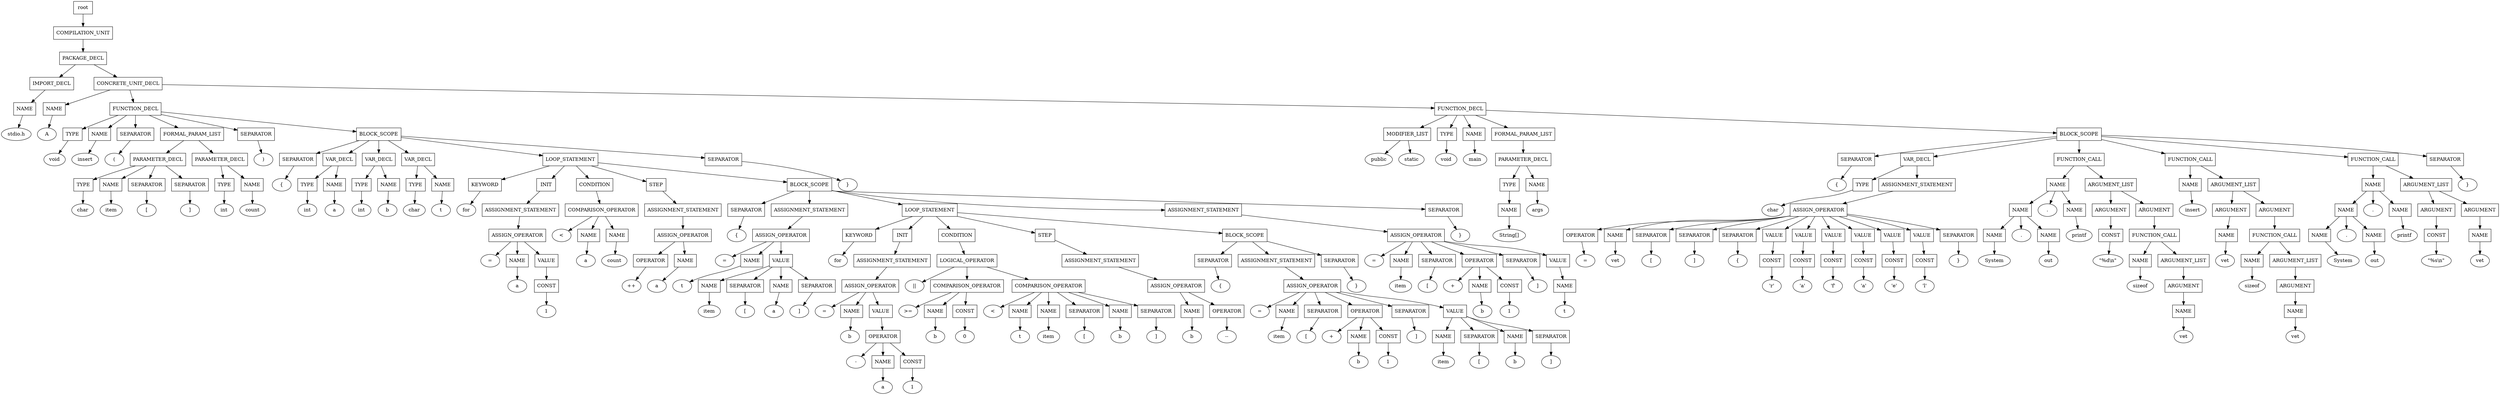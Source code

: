 digraph G {
	splines="TRUE";
	n_0 [label="root", shape="rectangle"]
	n_0 -> n_1
	n_1 [label="COMPILATION_UNIT", shape="rectangle"]
	n_1 -> n_2
	n_2 [label="PACKAGE_DECL", shape="rectangle"]
	n_2 -> n_3
	n_3 [label="IMPORT_DECL", shape="rectangle"]
	n_3 -> n_5
	n_5 [label="NAME", shape="rectangle"]
	n_5 -> n_9
	n_9 [label="stdio.h", shape="ellipse"]
	n_2 -> n_4
	n_4 [label="CONCRETE_UNIT_DECL", shape="rectangle"]
	n_4 -> n_6
	n_6 [label="NAME", shape="rectangle"]
	n_6 -> n_10
	n_10 [label="A", shape="ellipse"]
	n_4 -> n_7
	n_7 [label="FUNCTION_DECL", shape="rectangle"]
	n_7 -> n_11
	n_11 [label="TYPE", shape="rectangle"]
	n_11 -> n_22
	n_22 [label="void", shape="ellipse"]
	n_7 -> n_12
	n_12 [label="NAME", shape="rectangle"]
	n_12 -> n_23
	n_23 [label="insert", shape="ellipse"]
	n_7 -> n_13
	n_13 [label="SEPARATOR", shape="rectangle"]
	n_13 -> n_24
	n_24 [label="(", shape="ellipse"]
	n_7 -> n_14
	n_14 [label="FORMAL_PARAM_LIST", shape="rectangle"]
	n_14 -> n_25
	n_25 [label="PARAMETER_DECL", shape="rectangle"]
	n_25 -> n_45
	n_45 [label="TYPE", shape="rectangle"]
	n_45 -> n_76
	n_76 [label="char", shape="ellipse"]
	n_25 -> n_46
	n_46 [label="NAME", shape="rectangle"]
	n_46 -> n_77
	n_77 [label="item", shape="ellipse"]
	n_25 -> n_47
	n_47 [label="SEPARATOR", shape="rectangle"]
	n_47 -> n_78
	n_78 [label="[", shape="ellipse"]
	n_25 -> n_48
	n_48 [label="SEPARATOR", shape="rectangle"]
	n_48 -> n_79
	n_79 [label="]", shape="ellipse"]
	n_14 -> n_26
	n_26 [label="PARAMETER_DECL", shape="rectangle"]
	n_26 -> n_49
	n_49 [label="TYPE", shape="rectangle"]
	n_49 -> n_80
	n_80 [label="int", shape="ellipse"]
	n_26 -> n_50
	n_50 [label="NAME", shape="rectangle"]
	n_50 -> n_81
	n_81 [label="count", shape="ellipse"]
	n_7 -> n_15
	n_15 [label="SEPARATOR", shape="rectangle"]
	n_15 -> n_27
	n_27 [label=")", shape="ellipse"]
	n_7 -> n_16
	n_16 [label="BLOCK_SCOPE", shape="rectangle"]
	n_16 -> n_28
	n_28 [label="SEPARATOR", shape="rectangle"]
	n_28 -> n_51
	n_51 [label="{", shape="ellipse"]
	n_16 -> n_29
	n_29 [label="VAR_DECL", shape="rectangle"]
	n_29 -> n_52
	n_52 [label="TYPE", shape="rectangle"]
	n_52 -> n_82
	n_82 [label="int", shape="ellipse"]
	n_29 -> n_53
	n_53 [label="NAME", shape="rectangle"]
	n_53 -> n_83
	n_83 [label="a", shape="ellipse"]
	n_16 -> n_30
	n_30 [label="VAR_DECL", shape="rectangle"]
	n_30 -> n_54
	n_54 [label="TYPE", shape="rectangle"]
	n_54 -> n_84
	n_84 [label="int", shape="ellipse"]
	n_30 -> n_55
	n_55 [label="NAME", shape="rectangle"]
	n_55 -> n_85
	n_85 [label="b", shape="ellipse"]
	n_16 -> n_31
	n_31 [label="VAR_DECL", shape="rectangle"]
	n_31 -> n_56
	n_56 [label="TYPE", shape="rectangle"]
	n_56 -> n_86
	n_86 [label="char", shape="ellipse"]
	n_31 -> n_57
	n_57 [label="NAME", shape="rectangle"]
	n_57 -> n_87
	n_87 [label="t", shape="ellipse"]
	n_16 -> n_32
	n_32 [label="LOOP_STATEMENT", shape="rectangle"]
	n_32 -> n_58
	n_58 [label="KEYWORD", shape="rectangle"]
	n_58 -> n_88
	n_88 [label="for", shape="ellipse"]
	n_32 -> n_59
	n_59 [label="INIT", shape="rectangle"]
	n_59 -> n_89
	n_89 [label="ASSIGNMENT_STATEMENT", shape="rectangle"]
	n_89 -> n_114
	n_114 [label="ASSIGN_OPERATOR", shape="rectangle"]
	n_114 -> n_155
	n_155 [label="=", shape="ellipse"]
	n_114 -> n_156
	n_156 [label="NAME", shape="rectangle"]
	n_156 -> n_202
	n_202 [label="a", shape="ellipse"]
	n_114 -> n_157
	n_157 [label="VALUE", shape="rectangle"]
	n_157 -> n_203
	n_203 [label="CONST", shape="rectangle"]
	n_203 -> n_236
	n_236 [label="1", shape="ellipse"]
	n_32 -> n_60
	n_60 [label="CONDITION", shape="rectangle"]
	n_60 -> n_90
	n_90 [label="COMPARISON_OPERATOR", shape="rectangle"]
	n_90 -> n_115
	n_115 [label="&#60;", shape="ellipse"]
	n_90 -> n_116
	n_116 [label="NAME", shape="rectangle"]
	n_116 -> n_158
	n_158 [label="a", shape="ellipse"]
	n_90 -> n_117
	n_117 [label="NAME", shape="rectangle"]
	n_117 -> n_159
	n_159 [label="count", shape="ellipse"]
	n_32 -> n_61
	n_61 [label="STEP", shape="rectangle"]
	n_61 -> n_91
	n_91 [label="ASSIGNMENT_STATEMENT", shape="rectangle"]
	n_91 -> n_118
	n_118 [label="ASSIGN_OPERATOR", shape="rectangle"]
	n_118 -> n_160
	n_160 [label="OPERATOR", shape="rectangle"]
	n_160 -> n_204
	n_204 [label="++", shape="ellipse"]
	n_118 -> n_161
	n_161 [label="NAME", shape="rectangle"]
	n_161 -> n_205
	n_205 [label="a", shape="ellipse"]
	n_32 -> n_62
	n_62 [label="BLOCK_SCOPE", shape="rectangle"]
	n_62 -> n_92
	n_92 [label="SEPARATOR", shape="rectangle"]
	n_92 -> n_119
	n_119 [label="{", shape="ellipse"]
	n_62 -> n_93
	n_93 [label="ASSIGNMENT_STATEMENT", shape="rectangle"]
	n_93 -> n_120
	n_120 [label="ASSIGN_OPERATOR", shape="rectangle"]
	n_120 -> n_162
	n_162 [label="=", shape="ellipse"]
	n_120 -> n_163
	n_163 [label="NAME", shape="rectangle"]
	n_163 -> n_206
	n_206 [label="t", shape="ellipse"]
	n_120 -> n_164
	n_164 [label="VALUE", shape="rectangle"]
	n_164 -> n_207
	n_207 [label="NAME", shape="rectangle"]
	n_207 -> n_237
	n_237 [label="item", shape="ellipse"]
	n_164 -> n_208
	n_208 [label="SEPARATOR", shape="rectangle"]
	n_208 -> n_238
	n_238 [label="[", shape="ellipse"]
	n_164 -> n_209
	n_209 [label="NAME", shape="rectangle"]
	n_209 -> n_239
	n_239 [label="a", shape="ellipse"]
	n_164 -> n_210
	n_210 [label="SEPARATOR", shape="rectangle"]
	n_210 -> n_240
	n_240 [label="]", shape="ellipse"]
	n_62 -> n_94
	n_94 [label="LOOP_STATEMENT", shape="rectangle"]
	n_94 -> n_121
	n_121 [label="KEYWORD", shape="rectangle"]
	n_121 -> n_165
	n_165 [label="for", shape="ellipse"]
	n_94 -> n_122
	n_122 [label="INIT", shape="rectangle"]
	n_122 -> n_166
	n_166 [label="ASSIGNMENT_STATEMENT", shape="rectangle"]
	n_166 -> n_211
	n_211 [label="ASSIGN_OPERATOR", shape="rectangle"]
	n_211 -> n_241
	n_241 [label="=", shape="ellipse"]
	n_211 -> n_242
	n_242 [label="NAME", shape="rectangle"]
	n_242 -> n_266
	n_266 [label="b", shape="ellipse"]
	n_211 -> n_243
	n_243 [label="VALUE", shape="rectangle"]
	n_243 -> n_267
	n_267 [label="OPERATOR", shape="rectangle"]
	n_267 -> n_289
	n_289 [label="-", shape="ellipse"]
	n_267 -> n_290
	n_290 [label="NAME", shape="rectangle"]
	n_290 -> n_298
	n_298 [label="a", shape="ellipse"]
	n_267 -> n_291
	n_291 [label="CONST", shape="rectangle"]
	n_291 -> n_299
	n_299 [label="1", shape="ellipse"]
	n_94 -> n_123
	n_123 [label="CONDITION", shape="rectangle"]
	n_123 -> n_167
	n_167 [label="LOGICAL_OPERATOR", shape="rectangle"]
	n_167 -> n_212
	n_212 [label="||", shape="ellipse"]
	n_167 -> n_213
	n_213 [label="COMPARISON_OPERATOR", shape="rectangle"]
	n_213 -> n_244
	n_244 [label=">=", shape="ellipse"]
	n_213 -> n_245
	n_245 [label="NAME", shape="rectangle"]
	n_245 -> n_268
	n_268 [label="b", shape="ellipse"]
	n_213 -> n_246
	n_246 [label="CONST", shape="rectangle"]
	n_246 -> n_269
	n_269 [label="0", shape="ellipse"]
	n_167 -> n_214
	n_214 [label="COMPARISON_OPERATOR", shape="rectangle"]
	n_214 -> n_247
	n_247 [label="&#60;", shape="ellipse"]
	n_214 -> n_248
	n_248 [label="NAME", shape="rectangle"]
	n_248 -> n_270
	n_270 [label="t", shape="ellipse"]
	n_214 -> n_249
	n_249 [label="NAME", shape="rectangle"]
	n_249 -> n_271
	n_271 [label="item", shape="ellipse"]
	n_214 -> n_250
	n_250 [label="SEPARATOR", shape="rectangle"]
	n_250 -> n_272
	n_272 [label="[", shape="ellipse"]
	n_214 -> n_251
	n_251 [label="NAME", shape="rectangle"]
	n_251 -> n_273
	n_273 [label="b", shape="ellipse"]
	n_214 -> n_252
	n_252 [label="SEPARATOR", shape="rectangle"]
	n_252 -> n_274
	n_274 [label="]", shape="ellipse"]
	n_94 -> n_124
	n_124 [label="STEP", shape="rectangle"]
	n_124 -> n_168
	n_168 [label="ASSIGNMENT_STATEMENT", shape="rectangle"]
	n_168 -> n_215
	n_215 [label="ASSIGN_OPERATOR", shape="rectangle"]
	n_215 -> n_253
	n_253 [label="NAME", shape="rectangle"]
	n_253 -> n_275
	n_275 [label="b", shape="ellipse"]
	n_215 -> n_254
	n_254 [label="OPERATOR", shape="rectangle"]
	n_254 -> n_276
	n_276 [label="--", shape="ellipse"]
	n_94 -> n_125
	n_125 [label="BLOCK_SCOPE", shape="rectangle"]
	n_125 -> n_169
	n_169 [label="SEPARATOR", shape="rectangle"]
	n_169 -> n_216
	n_216 [label="{", shape="ellipse"]
	n_125 -> n_170
	n_170 [label="ASSIGNMENT_STATEMENT", shape="rectangle"]
	n_170 -> n_217
	n_217 [label="ASSIGN_OPERATOR", shape="rectangle"]
	n_217 -> n_255
	n_255 [label="=", shape="ellipse"]
	n_217 -> n_256
	n_256 [label="NAME", shape="rectangle"]
	n_256 -> n_277
	n_277 [label="item", shape="ellipse"]
	n_217 -> n_257
	n_257 [label="SEPARATOR", shape="rectangle"]
	n_257 -> n_278
	n_278 [label="[", shape="ellipse"]
	n_217 -> n_258
	n_258 [label="OPERATOR", shape="rectangle"]
	n_258 -> n_279
	n_279 [label="+", shape="ellipse"]
	n_258 -> n_280
	n_280 [label="NAME", shape="rectangle"]
	n_280 -> n_292
	n_292 [label="b", shape="ellipse"]
	n_258 -> n_281
	n_281 [label="CONST", shape="rectangle"]
	n_281 -> n_293
	n_293 [label="1", shape="ellipse"]
	n_217 -> n_259
	n_259 [label="SEPARATOR", shape="rectangle"]
	n_259 -> n_282
	n_282 [label="]", shape="ellipse"]
	n_217 -> n_260
	n_260 [label="VALUE", shape="rectangle"]
	n_260 -> n_283
	n_283 [label="NAME", shape="rectangle"]
	n_283 -> n_294
	n_294 [label="item", shape="ellipse"]
	n_260 -> n_284
	n_284 [label="SEPARATOR", shape="rectangle"]
	n_284 -> n_295
	n_295 [label="[", shape="ellipse"]
	n_260 -> n_285
	n_285 [label="NAME", shape="rectangle"]
	n_285 -> n_296
	n_296 [label="b", shape="ellipse"]
	n_260 -> n_286
	n_286 [label="SEPARATOR", shape="rectangle"]
	n_286 -> n_297
	n_297 [label="]", shape="ellipse"]
	n_125 -> n_171
	n_171 [label="SEPARATOR", shape="rectangle"]
	n_171 -> n_218
	n_218 [label="}", shape="ellipse"]
	n_62 -> n_95
	n_95 [label="ASSIGNMENT_STATEMENT", shape="rectangle"]
	n_95 -> n_126
	n_126 [label="ASSIGN_OPERATOR", shape="rectangle"]
	n_126 -> n_172
	n_172 [label="=", shape="ellipse"]
	n_126 -> n_173
	n_173 [label="NAME", shape="rectangle"]
	n_173 -> n_219
	n_219 [label="item", shape="ellipse"]
	n_126 -> n_174
	n_174 [label="SEPARATOR", shape="rectangle"]
	n_174 -> n_220
	n_220 [label="[", shape="ellipse"]
	n_126 -> n_175
	n_175 [label="OPERATOR", shape="rectangle"]
	n_175 -> n_221
	n_221 [label="+", shape="ellipse"]
	n_175 -> n_222
	n_222 [label="NAME", shape="rectangle"]
	n_222 -> n_261
	n_261 [label="b", shape="ellipse"]
	n_175 -> n_223
	n_223 [label="CONST", shape="rectangle"]
	n_223 -> n_262
	n_262 [label="1", shape="ellipse"]
	n_126 -> n_176
	n_176 [label="SEPARATOR", shape="rectangle"]
	n_176 -> n_224
	n_224 [label="]", shape="ellipse"]
	n_126 -> n_177
	n_177 [label="VALUE", shape="rectangle"]
	n_177 -> n_225
	n_225 [label="NAME", shape="rectangle"]
	n_225 -> n_263
	n_263 [label="t", shape="ellipse"]
	n_62 -> n_96
	n_96 [label="SEPARATOR", shape="rectangle"]
	n_96 -> n_127
	n_127 [label="}", shape="ellipse"]
	n_16 -> n_33
	n_33 [label="SEPARATOR", shape="rectangle"]
	n_33 -> n_63
	n_63 [label="}", shape="ellipse"]
	n_4 -> n_8
	n_8 [label="FUNCTION_DECL", shape="rectangle"]
	n_8 -> n_17
	n_17 [label="MODIFIER_LIST", shape="rectangle"]
	n_17 -> n_34
	n_34 [label="public", shape="ellipse"]
	n_17 -> n_35
	n_35 [label="static", shape="ellipse"]
	n_8 -> n_18
	n_18 [label="TYPE", shape="rectangle"]
	n_18 -> n_36
	n_36 [label="void", shape="ellipse"]
	n_8 -> n_19
	n_19 [label="NAME", shape="rectangle"]
	n_19 -> n_37
	n_37 [label="main", shape="ellipse"]
	n_8 -> n_20
	n_20 [label="FORMAL_PARAM_LIST", shape="rectangle"]
	n_20 -> n_38
	n_38 [label="PARAMETER_DECL", shape="rectangle"]
	n_38 -> n_64
	n_64 [label="TYPE", shape="rectangle"]
	n_64 -> n_97
	n_97 [label="NAME", shape="rectangle"]
	n_97 -> n_128
	n_128 [label="String[]", shape="ellipse"]
	n_38 -> n_65
	n_65 [label="NAME", shape="rectangle"]
	n_65 -> n_98
	n_98 [label="args", shape="ellipse"]
	n_8 -> n_21
	n_21 [label="BLOCK_SCOPE", shape="rectangle"]
	n_21 -> n_39
	n_39 [label="SEPARATOR", shape="rectangle"]
	n_39 -> n_66
	n_66 [label="{", shape="ellipse"]
	n_21 -> n_40
	n_40 [label="VAR_DECL", shape="rectangle"]
	n_40 -> n_67
	n_67 [label="TYPE", shape="rectangle"]
	n_67 -> n_99
	n_99 [label="char", shape="ellipse"]
	n_40 -> n_68
	n_68 [label="ASSIGNMENT_STATEMENT", shape="rectangle"]
	n_68 -> n_100
	n_100 [label="ASSIGN_OPERATOR", shape="rectangle"]
	n_100 -> n_129
	n_129 [label="OPERATOR", shape="rectangle"]
	n_129 -> n_178
	n_178 [label="=", shape="ellipse"]
	n_100 -> n_130
	n_130 [label="NAME", shape="rectangle"]
	n_130 -> n_179
	n_179 [label="vet", shape="ellipse"]
	n_100 -> n_131
	n_131 [label="SEPARATOR", shape="rectangle"]
	n_131 -> n_180
	n_180 [label="[", shape="ellipse"]
	n_100 -> n_132
	n_132 [label="SEPARATOR", shape="rectangle"]
	n_132 -> n_181
	n_181 [label="]", shape="ellipse"]
	n_100 -> n_133
	n_133 [label="SEPARATOR", shape="rectangle"]
	n_133 -> n_182
	n_182 [label="{", shape="ellipse"]
	n_100 -> n_134
	n_134 [label="VALUE", shape="rectangle"]
	n_134 -> n_183
	n_183 [label="CONST", shape="rectangle"]
	n_183 -> n_226
	n_226 [label="'r'", shape="ellipse"]
	n_100 -> n_135
	n_135 [label="VALUE", shape="rectangle"]
	n_135 -> n_184
	n_184 [label="CONST", shape="rectangle"]
	n_184 -> n_227
	n_227 [label="'a'", shape="ellipse"]
	n_100 -> n_136
	n_136 [label="VALUE", shape="rectangle"]
	n_136 -> n_185
	n_185 [label="CONST", shape="rectangle"]
	n_185 -> n_228
	n_228 [label="'f'", shape="ellipse"]
	n_100 -> n_137
	n_137 [label="VALUE", shape="rectangle"]
	n_137 -> n_186
	n_186 [label="CONST", shape="rectangle"]
	n_186 -> n_229
	n_229 [label="'a'", shape="ellipse"]
	n_100 -> n_138
	n_138 [label="VALUE", shape="rectangle"]
	n_138 -> n_187
	n_187 [label="CONST", shape="rectangle"]
	n_187 -> n_230
	n_230 [label="'e'", shape="ellipse"]
	n_100 -> n_139
	n_139 [label="VALUE", shape="rectangle"]
	n_139 -> n_188
	n_188 [label="CONST", shape="rectangle"]
	n_188 -> n_231
	n_231 [label="'l'", shape="ellipse"]
	n_100 -> n_140
	n_140 [label="SEPARATOR", shape="rectangle"]
	n_140 -> n_189
	n_189 [label="}", shape="ellipse"]
	n_21 -> n_41
	n_41 [label="FUNCTION_CALL", shape="rectangle"]
	n_41 -> n_69
	n_69 [label="NAME", shape="rectangle"]
	n_69 -> n_101
	n_101 [label="NAME", shape="rectangle"]
	n_101 -> n_141
	n_141 [label="NAME", shape="rectangle"]
	n_141 -> n_190
	n_190 [label="System", shape="ellipse"]
	n_101 -> n_142
	n_142 [label=".", shape="ellipse"]
	n_101 -> n_143
	n_143 [label="NAME", shape="rectangle"]
	n_143 -> n_191
	n_191 [label="out", shape="ellipse"]
	n_69 -> n_102
	n_102 [label=".", shape="ellipse"]
	n_69 -> n_103
	n_103 [label="NAME", shape="rectangle"]
	n_103 -> n_144
	n_144 [label="printf", shape="ellipse"]
	n_41 -> n_70
	n_70 [label="ARGUMENT_LIST", shape="rectangle"]
	n_70 -> n_104
	n_104 [label="ARGUMENT", shape="rectangle"]
	n_104 -> n_145
	n_145 [label="CONST", shape="rectangle"]
	n_145 -> n_192
	n_192 [label="\"%d\\n\"", shape="ellipse"]
	n_70 -> n_105
	n_105 [label="ARGUMENT", shape="rectangle"]
	n_105 -> n_146
	n_146 [label="FUNCTION_CALL", shape="rectangle"]
	n_146 -> n_193
	n_193 [label="NAME", shape="rectangle"]
	n_193 -> n_232
	n_232 [label="sizeof", shape="ellipse"]
	n_146 -> n_194
	n_194 [label="ARGUMENT_LIST", shape="rectangle"]
	n_194 -> n_233
	n_233 [label="ARGUMENT", shape="rectangle"]
	n_233 -> n_264
	n_264 [label="NAME", shape="rectangle"]
	n_264 -> n_287
	n_287 [label="vet", shape="ellipse"]
	n_21 -> n_42
	n_42 [label="FUNCTION_CALL", shape="rectangle"]
	n_42 -> n_71
	n_71 [label="NAME", shape="rectangle"]
	n_71 -> n_106
	n_106 [label="insert", shape="ellipse"]
	n_42 -> n_72
	n_72 [label="ARGUMENT_LIST", shape="rectangle"]
	n_72 -> n_107
	n_107 [label="ARGUMENT", shape="rectangle"]
	n_107 -> n_147
	n_147 [label="NAME", shape="rectangle"]
	n_147 -> n_195
	n_195 [label="vet", shape="ellipse"]
	n_72 -> n_108
	n_108 [label="ARGUMENT", shape="rectangle"]
	n_108 -> n_148
	n_148 [label="FUNCTION_CALL", shape="rectangle"]
	n_148 -> n_196
	n_196 [label="NAME", shape="rectangle"]
	n_196 -> n_234
	n_234 [label="sizeof", shape="ellipse"]
	n_148 -> n_197
	n_197 [label="ARGUMENT_LIST", shape="rectangle"]
	n_197 -> n_235
	n_235 [label="ARGUMENT", shape="rectangle"]
	n_235 -> n_265
	n_265 [label="NAME", shape="rectangle"]
	n_265 -> n_288
	n_288 [label="vet", shape="ellipse"]
	n_21 -> n_43
	n_43 [label="FUNCTION_CALL", shape="rectangle"]
	n_43 -> n_73
	n_73 [label="NAME", shape="rectangle"]
	n_73 -> n_109
	n_109 [label="NAME", shape="rectangle"]
	n_109 -> n_149
	n_149 [label="NAME", shape="rectangle"]
	n_149 -> n_198
	n_198 [label="System", shape="ellipse"]
	n_109 -> n_150
	n_150 [label=".", shape="ellipse"]
	n_109 -> n_151
	n_151 [label="NAME", shape="rectangle"]
	n_151 -> n_199
	n_199 [label="out", shape="ellipse"]
	n_73 -> n_110
	n_110 [label=".", shape="ellipse"]
	n_73 -> n_111
	n_111 [label="NAME", shape="rectangle"]
	n_111 -> n_152
	n_152 [label="printf", shape="ellipse"]
	n_43 -> n_74
	n_74 [label="ARGUMENT_LIST", shape="rectangle"]
	n_74 -> n_112
	n_112 [label="ARGUMENT", shape="rectangle"]
	n_112 -> n_153
	n_153 [label="CONST", shape="rectangle"]
	n_153 -> n_200
	n_200 [label="\"%s\\n\"", shape="ellipse"]
	n_74 -> n_113
	n_113 [label="ARGUMENT", shape="rectangle"]
	n_113 -> n_154
	n_154 [label="NAME", shape="rectangle"]
	n_154 -> n_201
	n_201 [label="vet", shape="ellipse"]
	n_21 -> n_44
	n_44 [label="SEPARATOR", shape="rectangle"]
	n_44 -> n_75
	n_75 [label="}", shape="ellipse"]
}